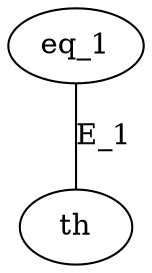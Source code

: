 digraph G{
    ratio="fill"
    node[shape="ellipse"]
    th [label="th"]
    eq_1 [label="eq_1"]
    
eq_1 -> th [label="E_1", arrowhead="none"]
    
}
